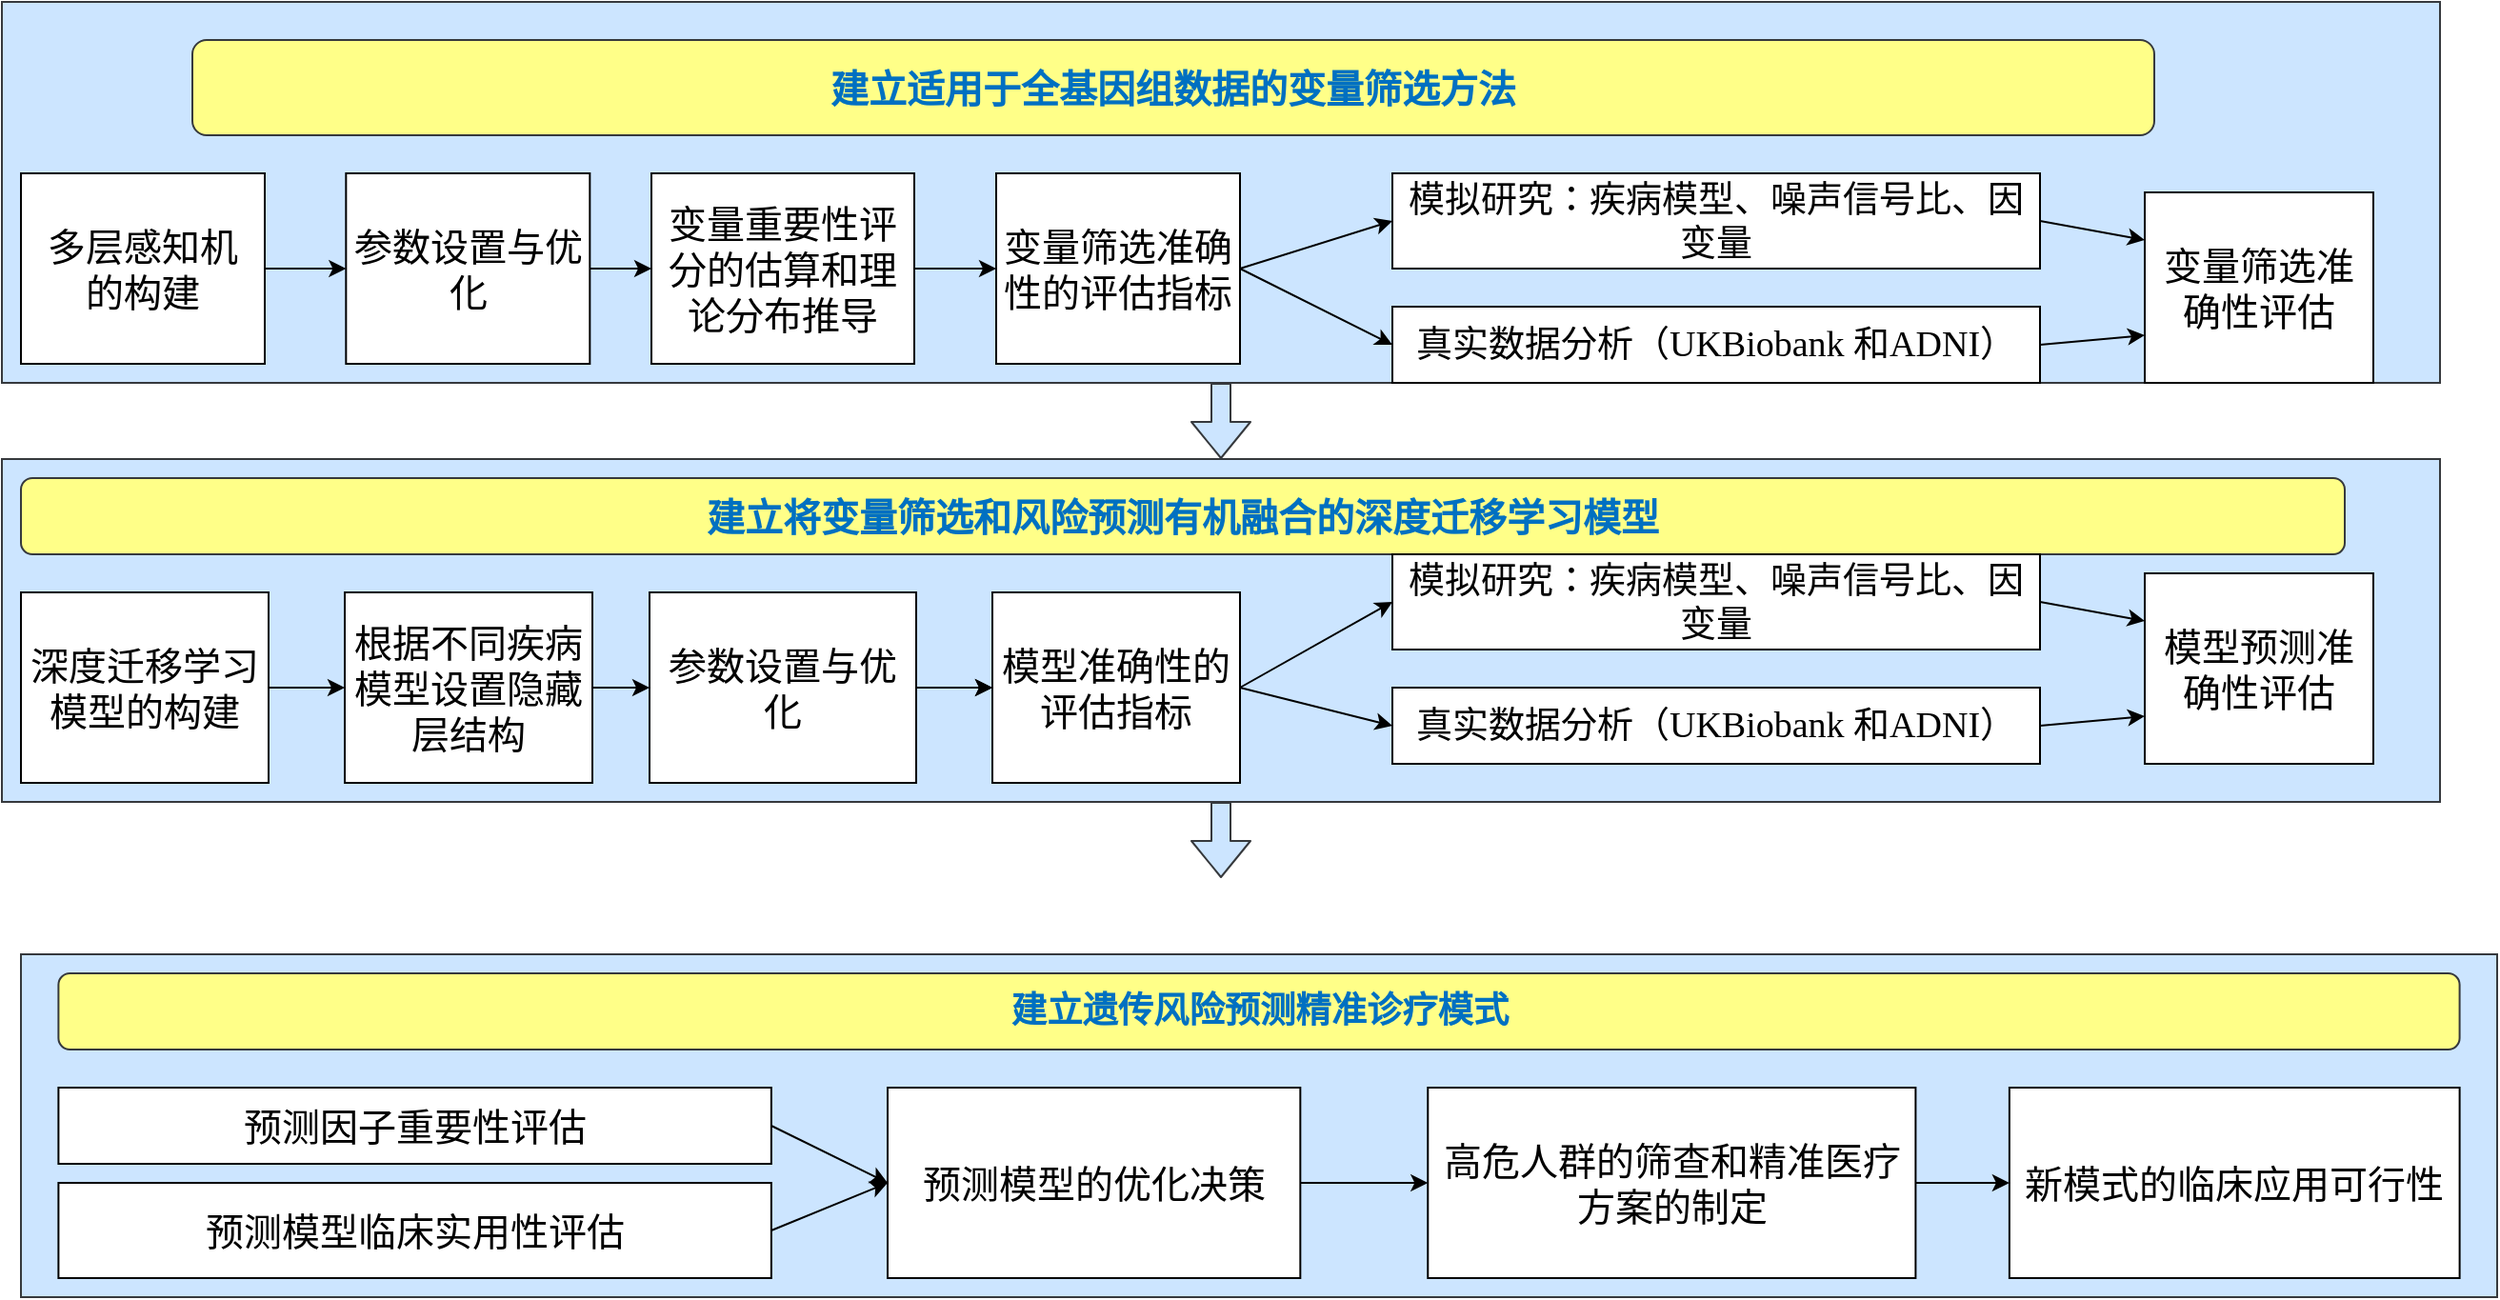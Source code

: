 <mxfile version="14.4.8" type="github">
  <diagram id="Qysw3-rOo7-g8x6gWeUs" name="Page-1">
    <mxGraphModel dx="994" dy="381" grid="1" gridSize="10" guides="1" tooltips="1" connect="1" arrows="1" fold="1" page="1" pageScale="1" pageWidth="700" pageHeight="1000" math="0" shadow="0">
      <root>
        <mxCell id="0" />
        <mxCell id="1" parent="0" />
        <mxCell id="IYrFxxv-hgy3-oWXNiMI-65" value="" style="rounded=0;whiteSpace=wrap;html=1;fillColor=#cce5ff;strokeColor=#36393d;" parent="1" vertex="1">
          <mxGeometry x="50" y="320" width="1280" height="180" as="geometry" />
        </mxCell>
        <mxCell id="IYrFxxv-hgy3-oWXNiMI-7" value="&lt;font style=&quot;font-size: 20px&quot;&gt;&lt;b&gt;&lt;span style=&quot;font-family: &amp;#34;kaiti&amp;#34; ; color: rgb(0 , 112 , 193)&quot; lang=&quot;ZH-CN&quot;&gt;建立将变量筛选和风险预测有机融合的深度迁移学习模型&lt;/span&gt;&lt;/b&gt;&lt;/font&gt;" style="rounded=1;whiteSpace=wrap;html=1;fillColor=#ffff88;strokeColor=#36393d;" parent="1" vertex="1">
          <mxGeometry x="60" y="330" width="1220" height="40" as="geometry" />
        </mxCell>
        <mxCell id="IYrFxxv-hgy3-oWXNiMI-47" style="edgeStyle=orthogonalEdgeStyle;rounded=0;orthogonalLoop=1;jettySize=auto;html=1;exitX=0.5;exitY=1;exitDx=0;exitDy=0;" parent="1" source="IYrFxxv-hgy3-oWXNiMI-7" target="IYrFxxv-hgy3-oWXNiMI-7" edge="1">
          <mxGeometry x="50" y="320" as="geometry" />
        </mxCell>
        <mxCell id="IYrFxxv-hgy3-oWXNiMI-8" value="&lt;font style=&quot;font-size: 20px&quot;&gt;深度迁移学习模型的构建&lt;/font&gt;" style="rounded=0;whiteSpace=wrap;html=1;" parent="1" vertex="1">
          <mxGeometry x="60" y="390" width="130" height="100" as="geometry" />
        </mxCell>
        <mxCell id="IYrFxxv-hgy3-oWXNiMI-12" value="&lt;font style=&quot;font-size: 20px&quot;&gt;参数设置与优化&lt;/font&gt;" style="rounded=0;whiteSpace=wrap;html=1;" parent="1" vertex="1">
          <mxGeometry x="390" y="390" width="140" height="100" as="geometry" />
        </mxCell>
        <mxCell id="IYrFxxv-hgy3-oWXNiMI-13" value="&lt;font style=&quot;font-size: 20px&quot;&gt;模型准确性的评估指标&lt;/font&gt;" style="rounded=0;whiteSpace=wrap;html=1;" parent="1" vertex="1">
          <mxGeometry x="570" y="390" width="130" height="100" as="geometry" />
        </mxCell>
        <mxCell id="IYrFxxv-hgy3-oWXNiMI-56" value="" style="edgeStyle=orthogonalEdgeStyle;rounded=0;orthogonalLoop=1;jettySize=auto;html=1;" parent="1" source="IYrFxxv-hgy3-oWXNiMI-12" target="IYrFxxv-hgy3-oWXNiMI-13" edge="1">
          <mxGeometry x="50" y="320" as="geometry" />
        </mxCell>
        <mxCell id="IYrFxxv-hgy3-oWXNiMI-52" value="" style="edgeStyle=orthogonalEdgeStyle;rounded=0;orthogonalLoop=1;jettySize=auto;html=1;" parent="1" source="IYrFxxv-hgy3-oWXNiMI-12" target="IYrFxxv-hgy3-oWXNiMI-13" edge="1">
          <mxGeometry x="100" y="390" as="geometry" />
        </mxCell>
        <mxCell id="IYrFxxv-hgy3-oWXNiMI-51" value="" style="edgeStyle=orthogonalEdgeStyle;rounded=0;orthogonalLoop=1;jettySize=auto;html=1;" parent="1" source="IYrFxxv-hgy3-oWXNiMI-17" target="IYrFxxv-hgy3-oWXNiMI-12" edge="1">
          <mxGeometry x="100" y="390" as="geometry" />
        </mxCell>
        <mxCell id="IYrFxxv-hgy3-oWXNiMI-17" value="&lt;font style=&quot;font-size: 20px&quot;&gt;根据不同疾病模型设置隐藏层结构&lt;/font&gt;" style="rounded=0;whiteSpace=wrap;html=1;" parent="1" vertex="1">
          <mxGeometry x="230" y="390" width="130" height="100" as="geometry" />
        </mxCell>
        <mxCell id="IYrFxxv-hgy3-oWXNiMI-50" value="" style="edgeStyle=orthogonalEdgeStyle;rounded=0;orthogonalLoop=1;jettySize=auto;html=1;" parent="1" source="IYrFxxv-hgy3-oWXNiMI-8" target="IYrFxxv-hgy3-oWXNiMI-17" edge="1">
          <mxGeometry x="100" y="390" as="geometry" />
        </mxCell>
        <mxCell id="IYrFxxv-hgy3-oWXNiMI-63" value="" style="rounded=0;whiteSpace=wrap;html=1;fillColor=#cce5ff;strokeColor=#36393d;labelPosition=left;verticalLabelPosition=middle;align=right;verticalAlign=middle;" parent="1" vertex="1">
          <mxGeometry x="50" y="80" width="1280" height="200" as="geometry" />
        </mxCell>
        <mxCell id="IYrFxxv-hgy3-oWXNiMI-67" value="" style="shape=flexArrow;endArrow=classic;html=1;exitX=0.5;exitY=1;exitDx=0;exitDy=0;entryX=0.5;entryY=0;entryDx=0;entryDy=0;fillColor=#cce5ff;strokeColor=#36393d;" parent="1" source="IYrFxxv-hgy3-oWXNiMI-63" target="IYrFxxv-hgy3-oWXNiMI-65" edge="1">
          <mxGeometry width="50" height="50" relative="1" as="geometry">
            <mxPoint x="370" y="480" as="sourcePoint" />
            <mxPoint x="420" y="430" as="targetPoint" />
          </mxGeometry>
        </mxCell>
        <mxCell id="IYrFxxv-hgy3-oWXNiMI-71" value="" style="shape=flexArrow;endArrow=classic;html=1;exitX=0.5;exitY=1;exitDx=0;exitDy=0;fillColor=#cce5ff;strokeColor=#36393d;" parent="1" source="IYrFxxv-hgy3-oWXNiMI-65" edge="1">
          <mxGeometry width="50" height="50" relative="1" as="geometry">
            <mxPoint x="380" y="500" as="sourcePoint" />
            <mxPoint x="690" y="540" as="targetPoint" />
          </mxGeometry>
        </mxCell>
        <mxCell id="IYrFxxv-hgy3-oWXNiMI-73" value="" style="group" parent="1" vertex="1" connectable="0">
          <mxGeometry x="60" y="580" width="1300" height="180" as="geometry" />
        </mxCell>
        <mxCell id="IYrFxxv-hgy3-oWXNiMI-72" value="" style="rounded=0;whiteSpace=wrap;html=1;fillColor=#cce5ff;strokeColor=#36393d;" parent="IYrFxxv-hgy3-oWXNiMI-73" vertex="1">
          <mxGeometry width="1300" height="180" as="geometry" />
        </mxCell>
        <mxCell id="IYrFxxv-hgy3-oWXNiMI-28" value="&lt;b&gt;&lt;span style=&quot;font-size: 14.0pt ; font-family: &amp;#34;kaiti&amp;#34; ; color: #0070c1&quot; lang=&quot;ZH-CN&quot;&gt;建立遗传风险预测精准诊疗模式&lt;/span&gt;&lt;/b&gt;" style="rounded=1;whiteSpace=wrap;html=1;fillColor=#ffff88;strokeColor=#36393d;" parent="IYrFxxv-hgy3-oWXNiMI-73" vertex="1">
          <mxGeometry x="19.697" y="10" width="1260.606" height="40" as="geometry" />
        </mxCell>
        <mxCell id="IYrFxxv-hgy3-oWXNiMI-38" value="&lt;font style=&quot;font-size: 20px&quot;&gt;预测因子重要性评估&lt;/font&gt;" style="rounded=0;whiteSpace=wrap;html=1;" parent="IYrFxxv-hgy3-oWXNiMI-73" vertex="1">
          <mxGeometry x="19.697" y="70" width="374.242" height="40" as="geometry" />
        </mxCell>
        <mxCell id="IYrFxxv-hgy3-oWXNiMI-39" value="&lt;font style=&quot;font-size: 20px&quot;&gt;预测模型临床实用性评估&lt;/font&gt;" style="rounded=0;whiteSpace=wrap;html=1;" parent="IYrFxxv-hgy3-oWXNiMI-73" vertex="1">
          <mxGeometry x="19.697" y="120" width="374.242" height="50" as="geometry" />
        </mxCell>
        <mxCell id="IYrFxxv-hgy3-oWXNiMI-40" value="&lt;font style=&quot;font-size: 20px&quot;&gt;预测模型的优化决策&lt;/font&gt;" style="rounded=0;whiteSpace=wrap;html=1;" parent="IYrFxxv-hgy3-oWXNiMI-73" vertex="1">
          <mxGeometry x="455" y="70" width="216.667" height="100" as="geometry" />
        </mxCell>
        <mxCell id="IYrFxxv-hgy3-oWXNiMI-43" value="&lt;font style=&quot;font-size: 20px&quot;&gt;高危人群的筛查和精准医疗方案的制定&lt;/font&gt;" style="whiteSpace=wrap;html=1;rounded=0;" parent="IYrFxxv-hgy3-oWXNiMI-73" vertex="1">
          <mxGeometry x="738.636" y="70" width="256.061" height="100" as="geometry" />
        </mxCell>
        <mxCell id="IYrFxxv-hgy3-oWXNiMI-45" value="&lt;font style=&quot;font-size: 20px&quot;&gt;新模式的临床应用可行性&lt;/font&gt;" style="whiteSpace=wrap;html=1;rounded=0;" parent="IYrFxxv-hgy3-oWXNiMI-73" vertex="1">
          <mxGeometry x="1043.939" y="70" width="236.364" height="100" as="geometry" />
        </mxCell>
        <mxCell id="Z3c_T7rNbFuGF1LWqC6E-1" value="" style="endArrow=classic;html=1;exitX=1;exitY=0.5;exitDx=0;exitDy=0;entryX=0;entryY=0.5;entryDx=0;entryDy=0;" parent="IYrFxxv-hgy3-oWXNiMI-73" source="IYrFxxv-hgy3-oWXNiMI-38" target="IYrFxxv-hgy3-oWXNiMI-40" edge="1">
          <mxGeometry width="50" height="50" relative="1" as="geometry">
            <mxPoint x="610.606" y="220" as="sourcePoint" />
            <mxPoint x="709.091" y="170" as="targetPoint" />
          </mxGeometry>
        </mxCell>
        <mxCell id="Z3c_T7rNbFuGF1LWqC6E-2" value="" style="endArrow=classic;html=1;exitX=1;exitY=0.5;exitDx=0;exitDy=0;entryX=0;entryY=0.5;entryDx=0;entryDy=0;" parent="IYrFxxv-hgy3-oWXNiMI-73" source="IYrFxxv-hgy3-oWXNiMI-39" target="IYrFxxv-hgy3-oWXNiMI-40" edge="1">
          <mxGeometry width="50" height="50" relative="1" as="geometry">
            <mxPoint x="610.606" y="220" as="sourcePoint" />
            <mxPoint x="709.091" y="170" as="targetPoint" />
          </mxGeometry>
        </mxCell>
        <mxCell id="Z3c_T7rNbFuGF1LWqC6E-3" value="" style="endArrow=classic;html=1;exitX=1;exitY=0.5;exitDx=0;exitDy=0;entryX=0;entryY=0.5;entryDx=0;entryDy=0;" parent="IYrFxxv-hgy3-oWXNiMI-73" source="IYrFxxv-hgy3-oWXNiMI-40" target="IYrFxxv-hgy3-oWXNiMI-43" edge="1">
          <mxGeometry width="50" height="50" relative="1" as="geometry">
            <mxPoint x="610.606" y="220" as="sourcePoint" />
            <mxPoint x="709.091" y="170" as="targetPoint" />
          </mxGeometry>
        </mxCell>
        <mxCell id="Z3c_T7rNbFuGF1LWqC6E-4" value="" style="endArrow=classic;html=1;exitX=1;exitY=0.5;exitDx=0;exitDy=0;entryX=0;entryY=0.5;entryDx=0;entryDy=0;" parent="IYrFxxv-hgy3-oWXNiMI-73" source="IYrFxxv-hgy3-oWXNiMI-43" target="IYrFxxv-hgy3-oWXNiMI-45" edge="1">
          <mxGeometry width="50" height="50" relative="1" as="geometry">
            <mxPoint x="610.606" y="220" as="sourcePoint" />
            <mxPoint x="709.091" y="170" as="targetPoint" />
          </mxGeometry>
        </mxCell>
        <mxCell id="PtDsFU5MatIJV5hEr-nG-1" value="" style="endArrow=classic;html=1;exitX=1;exitY=0.5;exitDx=0;exitDy=0;entryX=0;entryY=0.5;entryDx=0;entryDy=0;" parent="1" source="IYrFxxv-hgy3-oWXNiMI-14" target="PtDsFU5MatIJV5hEr-nG-2" edge="1">
          <mxGeometry width="50" height="50" relative="1" as="geometry">
            <mxPoint x="700" y="590" as="sourcePoint" />
            <mxPoint x="750" y="220" as="targetPoint" />
          </mxGeometry>
        </mxCell>
        <mxCell id="PtDsFU5MatIJV5hEr-nG-2" value="&lt;div style=&quot;font-size: 19px&quot;&gt;模拟研究：疾病模型、噪声信号比、因变量&lt;/div&gt;" style="rounded=0;whiteSpace=wrap;html=1;" parent="1" vertex="1">
          <mxGeometry x="780" y="170" width="340" height="50" as="geometry" />
        </mxCell>
        <mxCell id="PtDsFU5MatIJV5hEr-nG-3" value="&lt;div style=&quot;font-size: 19px&quot;&gt;&lt;font style=&quot;font-size: 19px&quot; face=&quot;Times New Roman&quot;&gt;真实数据分析&lt;/font&gt;&lt;font style=&quot;font-size: 19px&quot; face=&quot;Times New Roman&quot;&gt;（UKBiobank 和ADNI）&lt;/font&gt;&lt;/div&gt;" style="rounded=0;whiteSpace=wrap;html=1;" parent="1" vertex="1">
          <mxGeometry x="780" y="240" width="340" height="40" as="geometry" />
        </mxCell>
        <mxCell id="PtDsFU5MatIJV5hEr-nG-4" value="" style="endArrow=classic;html=1;exitX=1;exitY=0.5;exitDx=0;exitDy=0;entryX=0;entryY=0.5;entryDx=0;entryDy=0;" parent="1" source="IYrFxxv-hgy3-oWXNiMI-14" target="PtDsFU5MatIJV5hEr-nG-3" edge="1">
          <mxGeometry width="50" height="50" relative="1" as="geometry">
            <mxPoint x="700" y="590" as="sourcePoint" />
            <mxPoint x="750" y="540" as="targetPoint" />
          </mxGeometry>
        </mxCell>
        <mxCell id="PtDsFU5MatIJV5hEr-nG-5" value="&lt;font style=&quot;font-size: 20px&quot;&gt;变量筛选准确性评估&lt;/font&gt;" style="rounded=0;whiteSpace=wrap;html=1;" parent="1" vertex="1">
          <mxGeometry x="1175" y="180" width="120" height="100" as="geometry" />
        </mxCell>
        <mxCell id="PtDsFU5MatIJV5hEr-nG-6" value="" style="endArrow=classic;html=1;entryX=0;entryY=0.25;entryDx=0;entryDy=0;exitX=1;exitY=0.5;exitDx=0;exitDy=0;" parent="1" source="PtDsFU5MatIJV5hEr-nG-2" target="PtDsFU5MatIJV5hEr-nG-5" edge="1">
          <mxGeometry width="50" height="50" relative="1" as="geometry">
            <mxPoint x="700" y="590" as="sourcePoint" />
            <mxPoint x="750" y="540" as="targetPoint" />
          </mxGeometry>
        </mxCell>
        <mxCell id="PtDsFU5MatIJV5hEr-nG-7" value="" style="endArrow=classic;html=1;entryX=0;entryY=0.75;entryDx=0;entryDy=0;exitX=1;exitY=0.5;exitDx=0;exitDy=0;" parent="1" source="PtDsFU5MatIJV5hEr-nG-3" target="PtDsFU5MatIJV5hEr-nG-5" edge="1">
          <mxGeometry width="50" height="50" relative="1" as="geometry">
            <mxPoint x="700" y="590" as="sourcePoint" />
            <mxPoint x="750" y="540" as="targetPoint" />
          </mxGeometry>
        </mxCell>
        <mxCell id="PtDsFU5MatIJV5hEr-nG-8" value="&lt;div style=&quot;font-size: 19px&quot;&gt;模拟研究：疾病模型、噪声信号比、因变量&lt;/div&gt;" style="rounded=0;whiteSpace=wrap;html=1;" parent="1" vertex="1">
          <mxGeometry x="780" y="370" width="340" height="50" as="geometry" />
        </mxCell>
        <mxCell id="PtDsFU5MatIJV5hEr-nG-9" value="&lt;div style=&quot;font-size: 19px&quot;&gt;&lt;font style=&quot;font-size: 19px&quot; face=&quot;Times New Roman&quot;&gt;真实数据分析&lt;/font&gt;&lt;font style=&quot;font-size: 19px&quot; face=&quot;Times New Roman&quot;&gt;（UKBiobank 和ADNI）&lt;/font&gt;&lt;/div&gt;" style="rounded=0;whiteSpace=wrap;html=1;" parent="1" vertex="1">
          <mxGeometry x="780" y="440" width="340" height="40" as="geometry" />
        </mxCell>
        <mxCell id="PtDsFU5MatIJV5hEr-nG-10" value="&lt;span style=&quot;font-size: 20px&quot;&gt;模型预测准确性评估&lt;/span&gt;" style="rounded=0;whiteSpace=wrap;html=1;" parent="1" vertex="1">
          <mxGeometry x="1175" y="380" width="120" height="100" as="geometry" />
        </mxCell>
        <mxCell id="PtDsFU5MatIJV5hEr-nG-11" value="" style="endArrow=classic;html=1;entryX=0;entryY=0.25;entryDx=0;entryDy=0;exitX=1;exitY=0.5;exitDx=0;exitDy=0;" parent="1" source="PtDsFU5MatIJV5hEr-nG-8" target="PtDsFU5MatIJV5hEr-nG-10" edge="1">
          <mxGeometry width="50" height="50" relative="1" as="geometry">
            <mxPoint x="700" y="790" as="sourcePoint" />
            <mxPoint x="750" y="740" as="targetPoint" />
          </mxGeometry>
        </mxCell>
        <mxCell id="PtDsFU5MatIJV5hEr-nG-12" value="" style="endArrow=classic;html=1;entryX=0;entryY=0.75;entryDx=0;entryDy=0;exitX=1;exitY=0.5;exitDx=0;exitDy=0;" parent="1" source="PtDsFU5MatIJV5hEr-nG-9" target="PtDsFU5MatIJV5hEr-nG-10" edge="1">
          <mxGeometry width="50" height="50" relative="1" as="geometry">
            <mxPoint x="700" y="790" as="sourcePoint" />
            <mxPoint x="750" y="740" as="targetPoint" />
          </mxGeometry>
        </mxCell>
        <mxCell id="PtDsFU5MatIJV5hEr-nG-13" value="" style="endArrow=classic;html=1;exitX=1;exitY=0.5;exitDx=0;exitDy=0;entryX=0;entryY=0.5;entryDx=0;entryDy=0;" parent="1" source="IYrFxxv-hgy3-oWXNiMI-13" target="PtDsFU5MatIJV5hEr-nG-8" edge="1">
          <mxGeometry width="50" height="50" relative="1" as="geometry">
            <mxPoint x="700" y="590" as="sourcePoint" />
            <mxPoint x="750" y="540" as="targetPoint" />
          </mxGeometry>
        </mxCell>
        <mxCell id="PtDsFU5MatIJV5hEr-nG-14" value="" style="endArrow=classic;html=1;exitX=1;exitY=0.5;exitDx=0;exitDy=0;entryX=0;entryY=0.5;entryDx=0;entryDy=0;" parent="1" source="IYrFxxv-hgy3-oWXNiMI-13" target="PtDsFU5MatIJV5hEr-nG-9" edge="1">
          <mxGeometry width="50" height="50" relative="1" as="geometry">
            <mxPoint x="700" y="590" as="sourcePoint" />
            <mxPoint x="750" y="540" as="targetPoint" />
          </mxGeometry>
        </mxCell>
        <mxCell id="IYrFxxv-hgy3-oWXNiMI-2" value="&lt;font style=&quot;font-size: 20px&quot;&gt;&lt;b&gt;&lt;span style=&quot;font-family: &amp;#34;kaiti&amp;#34; ; color: rgb(0 , 112 , 193)&quot; lang=&quot;ZH-CN&quot;&gt;建立适用于全基因组数据的变量筛选方法&lt;/span&gt;&lt;/b&gt;&lt;/font&gt;" style="rounded=1;whiteSpace=wrap;html=1;fillColor=#ffff88;strokeColor=#36393d;" parent="1" vertex="1">
          <mxGeometry x="150" y="100" width="1030" height="50" as="geometry" />
        </mxCell>
        <mxCell id="IYrFxxv-hgy3-oWXNiMI-1" value="&lt;div style=&quot;font-size: 20px&quot;&gt;&lt;font style=&quot;font-size: 20px&quot;&gt;多层感知机&lt;/font&gt;&lt;/div&gt;&lt;div style=&quot;font-size: 20px&quot;&gt;&lt;font style=&quot;font-size: 20px&quot;&gt;的构建&lt;/font&gt;&lt;/div&gt;" style="rounded=0;whiteSpace=wrap;html=1;strokeWidth=1;labelPosition=center;verticalLabelPosition=middle;align=center;verticalAlign=middle;" parent="1" vertex="1">
          <mxGeometry x="60" y="170" width="128" height="100" as="geometry" />
        </mxCell>
        <mxCell id="IYrFxxv-hgy3-oWXNiMI-3" value="&lt;font style=&quot;font-size: 20px&quot;&gt;参数设置与优化&lt;/font&gt;" style="whiteSpace=wrap;html=1;rounded=0;" parent="1" vertex="1">
          <mxGeometry x="230.667" y="170" width="128" height="100" as="geometry" />
        </mxCell>
        <mxCell id="IYrFxxv-hgy3-oWXNiMI-4" value="" style="edgeStyle=orthogonalEdgeStyle;rounded=0;orthogonalLoop=1;jettySize=auto;html=1;" parent="1" source="IYrFxxv-hgy3-oWXNiMI-1" target="IYrFxxv-hgy3-oWXNiMI-3" edge="1">
          <mxGeometry x="60" y="170" as="geometry" />
        </mxCell>
        <mxCell id="IYrFxxv-hgy3-oWXNiMI-5" value="&lt;font style=&quot;font-size: 20px&quot;&gt;变量重要性评分的估算和理论分布推导&lt;/font&gt;" style="whiteSpace=wrap;html=1;rounded=0;" parent="1" vertex="1">
          <mxGeometry x="391" y="170" width="138" height="100" as="geometry" />
        </mxCell>
        <mxCell id="IYrFxxv-hgy3-oWXNiMI-6" value="" style="edgeStyle=orthogonalEdgeStyle;rounded=0;orthogonalLoop=1;jettySize=auto;html=1;" parent="1" source="IYrFxxv-hgy3-oWXNiMI-3" target="IYrFxxv-hgy3-oWXNiMI-5" edge="1">
          <mxGeometry x="60" y="170" as="geometry" />
        </mxCell>
        <mxCell id="IYrFxxv-hgy3-oWXNiMI-14" value="&lt;font style=&quot;font-size: 20px&quot;&gt;变量筛选准确性的评估指标&lt;/font&gt;" style="rounded=0;whiteSpace=wrap;html=1;" parent="1" vertex="1">
          <mxGeometry x="572" y="170" width="128" height="100" as="geometry" />
        </mxCell>
        <mxCell id="IYrFxxv-hgy3-oWXNiMI-48" value="" style="edgeStyle=orthogonalEdgeStyle;rounded=0;orthogonalLoop=1;jettySize=auto;html=1;" parent="1" source="IYrFxxv-hgy3-oWXNiMI-5" target="IYrFxxv-hgy3-oWXNiMI-14" edge="1">
          <mxGeometry x="60" y="170" as="geometry" />
        </mxCell>
      </root>
    </mxGraphModel>
  </diagram>
</mxfile>
